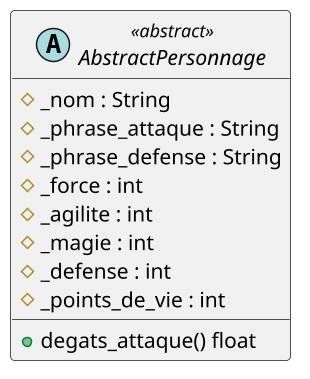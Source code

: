@startuml
scale 1.5
abstract class  AbstractPersonnage <<abstract>> {
    #_nom : String
    #_phrase_attaque : String
    #_phrase_defense : String
    #_force : int
    #_agilite : int
    #_magie : int
    #_defense : int
    #_points_de_vie : int
    +degats_attaque() float    
    }
@enduml